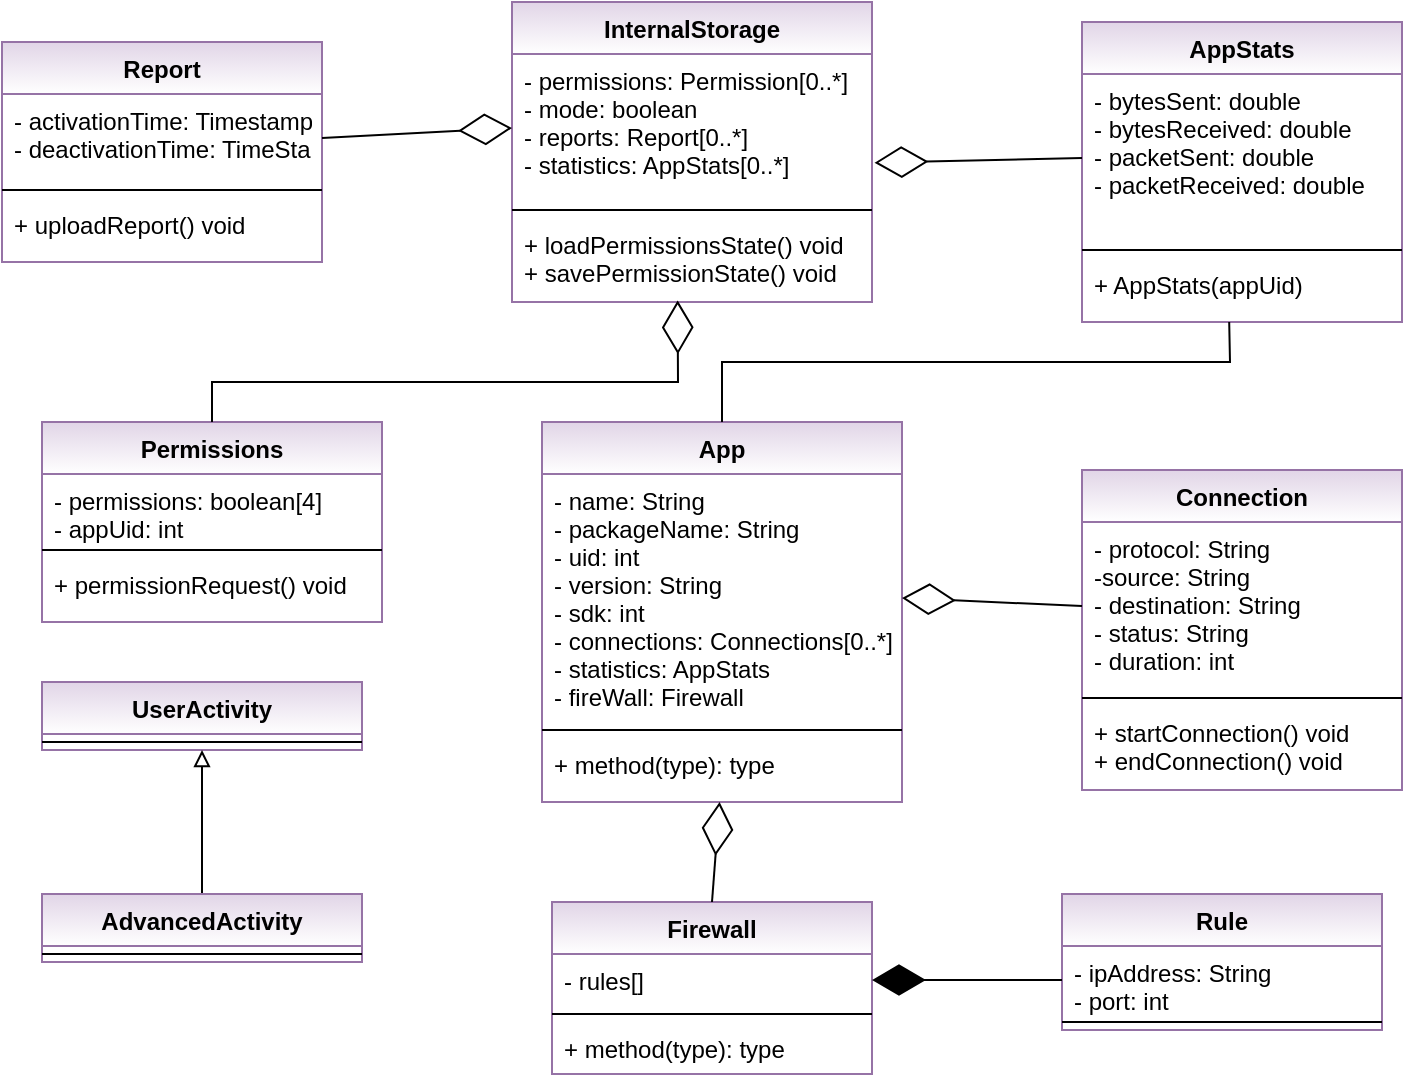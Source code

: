 <mxfile version="16.5.1" type="device"><diagram id="stcpBEtWdYNePiBpVKwu" name="Page-1"><mxGraphModel dx="1038" dy="649" grid="1" gridSize="10" guides="1" tooltips="1" connect="1" arrows="1" fold="1" page="1" pageScale="1" pageWidth="850" pageHeight="1100" math="0" shadow="0"><root><mxCell id="0"/><mxCell id="1" parent="0"/><mxCell id="cpwiZypdiZFycxH0fESE-9" value="UserActivity" style="swimlane;fontStyle=1;align=center;verticalAlign=top;childLayout=stackLayout;horizontal=1;startSize=26;horizontalStack=0;resizeParent=1;resizeParentMax=0;resizeLast=0;collapsible=1;marginBottom=0;fillColor=#e1d5e7;strokeColor=#9673a6;gradientColor=#ffffff;" parent="1" vertex="1"><mxGeometry x="80" y="390" width="160" height="34" as="geometry"/></mxCell><mxCell id="cpwiZypdiZFycxH0fESE-11" value="" style="line;strokeWidth=1;fillColor=none;align=left;verticalAlign=middle;spacingTop=-1;spacingLeft=3;spacingRight=3;rotatable=0;labelPosition=right;points=[];portConstraint=eastwest;" parent="cpwiZypdiZFycxH0fESE-9" vertex="1"><mxGeometry y="26" width="160" height="8" as="geometry"/></mxCell><mxCell id="cpwiZypdiZFycxH0fESE-13" value="AppStats" style="swimlane;fontStyle=1;align=center;verticalAlign=top;childLayout=stackLayout;horizontal=1;startSize=26;horizontalStack=0;resizeParent=1;resizeParentMax=0;resizeLast=0;collapsible=1;marginBottom=0;fillColor=#e1d5e7;strokeColor=#9673a6;gradientColor=#ffffff;" parent="1" vertex="1"><mxGeometry x="600" y="60" width="160" height="150" as="geometry"/></mxCell><mxCell id="cpwiZypdiZFycxH0fESE-14" value="- bytesSent: double&#10;- bytesReceived: double&#10;- packetSent: double&#10;- packetReceived: double" style="text;strokeColor=none;fillColor=none;align=left;verticalAlign=top;spacingLeft=4;spacingRight=4;overflow=hidden;rotatable=0;points=[[0,0.5],[1,0.5]];portConstraint=eastwest;" parent="cpwiZypdiZFycxH0fESE-13" vertex="1"><mxGeometry y="26" width="160" height="84" as="geometry"/></mxCell><mxCell id="cpwiZypdiZFycxH0fESE-15" value="" style="line;strokeWidth=1;fillColor=none;align=left;verticalAlign=middle;spacingTop=-1;spacingLeft=3;spacingRight=3;rotatable=0;labelPosition=right;points=[];portConstraint=eastwest;" parent="cpwiZypdiZFycxH0fESE-13" vertex="1"><mxGeometry y="110" width="160" height="8" as="geometry"/></mxCell><mxCell id="cpwiZypdiZFycxH0fESE-16" value="+ AppStats(appUid) " style="text;strokeColor=none;fillColor=none;align=left;verticalAlign=top;spacingLeft=4;spacingRight=4;overflow=hidden;rotatable=0;points=[[0,0.5],[1,0.5]];portConstraint=eastwest;" parent="cpwiZypdiZFycxH0fESE-13" vertex="1"><mxGeometry y="118" width="160" height="32" as="geometry"/></mxCell><mxCell id="cpwiZypdiZFycxH0fESE-17" value="Firewall" style="swimlane;fontStyle=1;align=center;verticalAlign=top;childLayout=stackLayout;horizontal=1;startSize=26;horizontalStack=0;resizeParent=1;resizeParentMax=0;resizeLast=0;collapsible=1;marginBottom=0;fillColor=#e1d5e7;strokeColor=#9673a6;gradientColor=#ffffff;" parent="1" vertex="1"><mxGeometry x="335" y="500" width="160" height="86" as="geometry"/></mxCell><mxCell id="cpwiZypdiZFycxH0fESE-18" value="- rules[]" style="text;strokeColor=none;fillColor=none;align=left;verticalAlign=top;spacingLeft=4;spacingRight=4;overflow=hidden;rotatable=0;points=[[0,0.5],[1,0.5]];portConstraint=eastwest;" parent="cpwiZypdiZFycxH0fESE-17" vertex="1"><mxGeometry y="26" width="160" height="26" as="geometry"/></mxCell><mxCell id="cpwiZypdiZFycxH0fESE-19" value="" style="line;strokeWidth=1;fillColor=none;align=left;verticalAlign=middle;spacingTop=-1;spacingLeft=3;spacingRight=3;rotatable=0;labelPosition=right;points=[];portConstraint=eastwest;" parent="cpwiZypdiZFycxH0fESE-17" vertex="1"><mxGeometry y="52" width="160" height="8" as="geometry"/></mxCell><mxCell id="cpwiZypdiZFycxH0fESE-20" value="+ method(type): type" style="text;strokeColor=none;fillColor=none;align=left;verticalAlign=top;spacingLeft=4;spacingRight=4;overflow=hidden;rotatable=0;points=[[0,0.5],[1,0.5]];portConstraint=eastwest;" parent="cpwiZypdiZFycxH0fESE-17" vertex="1"><mxGeometry y="60" width="160" height="26" as="geometry"/></mxCell><mxCell id="cpwiZypdiZFycxH0fESE-33" value="Report" style="swimlane;fontStyle=1;align=center;verticalAlign=top;childLayout=stackLayout;horizontal=1;startSize=26;horizontalStack=0;resizeParent=1;resizeParentMax=0;resizeLast=0;collapsible=1;marginBottom=0;fillColor=#e1d5e7;strokeColor=#9673a6;gradientColor=#ffffff;" parent="1" vertex="1"><mxGeometry x="60" y="70" width="160" height="110" as="geometry"/></mxCell><mxCell id="cpwiZypdiZFycxH0fESE-34" value="- activationTime: Timestamp&#10;- deactivationTime: TimeStamp" style="text;strokeColor=none;fillColor=none;align=left;verticalAlign=top;spacingLeft=4;spacingRight=4;overflow=hidden;rotatable=0;points=[[0,0.5],[1,0.5]];portConstraint=eastwest;" parent="cpwiZypdiZFycxH0fESE-33" vertex="1"><mxGeometry y="26" width="160" height="44" as="geometry"/></mxCell><mxCell id="cpwiZypdiZFycxH0fESE-35" value="" style="line;strokeWidth=1;fillColor=none;align=left;verticalAlign=middle;spacingTop=-1;spacingLeft=3;spacingRight=3;rotatable=0;labelPosition=right;points=[];portConstraint=eastwest;" parent="cpwiZypdiZFycxH0fESE-33" vertex="1"><mxGeometry y="70" width="160" height="8" as="geometry"/></mxCell><mxCell id="cpwiZypdiZFycxH0fESE-36" value="+ uploadReport() void" style="text;strokeColor=none;fillColor=none;align=left;verticalAlign=top;spacingLeft=4;spacingRight=4;overflow=hidden;rotatable=0;points=[[0,0.5],[1,0.5]];portConstraint=eastwest;" parent="cpwiZypdiZFycxH0fESE-33" vertex="1"><mxGeometry y="78" width="160" height="32" as="geometry"/></mxCell><mxCell id="cpwiZypdiZFycxH0fESE-54" value="Connection" style="swimlane;fontStyle=1;align=center;verticalAlign=top;childLayout=stackLayout;horizontal=1;startSize=26;horizontalStack=0;resizeParent=1;resizeParentMax=0;resizeLast=0;collapsible=1;marginBottom=0;fillColor=#e1d5e7;strokeColor=#9673a6;gradientColor=#ffffff;" parent="1" vertex="1"><mxGeometry x="600" y="284" width="160" height="160" as="geometry"/></mxCell><mxCell id="cpwiZypdiZFycxH0fESE-55" value="- protocol: String&#10;-source: String&#10;- destination: String&#10;- status: String&#10;- duration: int" style="text;strokeColor=none;fillColor=none;align=left;verticalAlign=top;spacingLeft=4;spacingRight=4;overflow=hidden;rotatable=0;points=[[0,0.5],[1,0.5]];portConstraint=eastwest;" parent="cpwiZypdiZFycxH0fESE-54" vertex="1"><mxGeometry y="26" width="160" height="84" as="geometry"/></mxCell><mxCell id="cpwiZypdiZFycxH0fESE-56" value="" style="line;strokeWidth=1;fillColor=none;align=left;verticalAlign=middle;spacingTop=-1;spacingLeft=3;spacingRight=3;rotatable=0;labelPosition=right;points=[];portConstraint=eastwest;" parent="cpwiZypdiZFycxH0fESE-54" vertex="1"><mxGeometry y="110" width="160" height="8" as="geometry"/></mxCell><mxCell id="cpwiZypdiZFycxH0fESE-57" value="+ startConnection() void&#10;+ endConnection() void" style="text;strokeColor=none;fillColor=none;align=left;verticalAlign=top;spacingLeft=4;spacingRight=4;overflow=hidden;rotatable=0;points=[[0,0.5],[1,0.5]];portConstraint=eastwest;" parent="cpwiZypdiZFycxH0fESE-54" vertex="1"><mxGeometry y="118" width="160" height="42" as="geometry"/></mxCell><mxCell id="cpwiZypdiZFycxH0fESE-58" value="Permissions" style="swimlane;fontStyle=1;align=center;verticalAlign=top;childLayout=stackLayout;horizontal=1;startSize=26;horizontalStack=0;resizeParent=1;resizeParentMax=0;resizeLast=0;collapsible=1;marginBottom=0;fillColor=#e1d5e7;strokeColor=#9673a6;gradientColor=#ffffff;" parent="1" vertex="1"><mxGeometry x="80" y="260" width="170" height="100" as="geometry"/></mxCell><mxCell id="cpwiZypdiZFycxH0fESE-59" value="- permissions: boolean[4]&#10;- appUid: int" style="text;strokeColor=none;fillColor=none;align=left;verticalAlign=top;spacingLeft=4;spacingRight=4;overflow=hidden;rotatable=0;points=[[0,0.5],[1,0.5]];portConstraint=eastwest;" parent="cpwiZypdiZFycxH0fESE-58" vertex="1"><mxGeometry y="26" width="170" height="34" as="geometry"/></mxCell><mxCell id="cpwiZypdiZFycxH0fESE-60" value="" style="line;strokeWidth=1;fillColor=none;align=left;verticalAlign=middle;spacingTop=-1;spacingLeft=3;spacingRight=3;rotatable=0;labelPosition=right;points=[];portConstraint=eastwest;" parent="cpwiZypdiZFycxH0fESE-58" vertex="1"><mxGeometry y="60" width="170" height="8" as="geometry"/></mxCell><mxCell id="cpwiZypdiZFycxH0fESE-61" value="+ permissionRequest() void&#10;" style="text;strokeColor=none;fillColor=none;align=left;verticalAlign=top;spacingLeft=4;spacingRight=4;overflow=hidden;rotatable=0;points=[[0,0.5],[1,0.5]];portConstraint=eastwest;" parent="cpwiZypdiZFycxH0fESE-58" vertex="1"><mxGeometry y="68" width="170" height="32" as="geometry"/></mxCell><mxCell id="cpwiZypdiZFycxH0fESE-65" value="App" style="swimlane;fontStyle=1;align=center;verticalAlign=top;childLayout=stackLayout;horizontal=1;startSize=26;horizontalStack=0;resizeParent=1;resizeParentMax=0;resizeLast=0;collapsible=1;marginBottom=0;fillColor=#e1d5e7;strokeColor=#9673a6;gradientColor=#ffffff;" parent="1" vertex="1"><mxGeometry x="330" y="260" width="180" height="190" as="geometry"/></mxCell><mxCell id="cpwiZypdiZFycxH0fESE-66" value="- name: String&#10;- packageName: String&#10;- uid: int&#10;- version: String&#10;- sdk: int&#10;- connections: Connections[0..*]&#10;- statistics: AppStats&#10;- fireWall: Firewall " style="text;strokeColor=none;fillColor=none;align=left;verticalAlign=top;spacingLeft=4;spacingRight=4;overflow=hidden;rotatable=0;points=[[0,0.5],[1,0.5]];portConstraint=eastwest;" parent="cpwiZypdiZFycxH0fESE-65" vertex="1"><mxGeometry y="26" width="180" height="124" as="geometry"/></mxCell><mxCell id="cpwiZypdiZFycxH0fESE-67" value="" style="line;strokeWidth=1;fillColor=none;align=left;verticalAlign=middle;spacingTop=-1;spacingLeft=3;spacingRight=3;rotatable=0;labelPosition=right;points=[];portConstraint=eastwest;" parent="cpwiZypdiZFycxH0fESE-65" vertex="1"><mxGeometry y="150" width="180" height="8" as="geometry"/></mxCell><mxCell id="cpwiZypdiZFycxH0fESE-68" value="+ method(type): type" style="text;strokeColor=none;fillColor=none;align=left;verticalAlign=top;spacingLeft=4;spacingRight=4;overflow=hidden;rotatable=0;points=[[0,0.5],[1,0.5]];portConstraint=eastwest;" parent="cpwiZypdiZFycxH0fESE-65" vertex="1"><mxGeometry y="158" width="180" height="32" as="geometry"/></mxCell><mxCell id="cpwiZypdiZFycxH0fESE-69" value="InternalStorage" style="swimlane;fontStyle=1;align=center;verticalAlign=top;childLayout=stackLayout;horizontal=1;startSize=26;horizontalStack=0;resizeParent=1;resizeParentMax=0;resizeLast=0;collapsible=1;marginBottom=0;fillColor=#e1d5e7;strokeColor=#9673a6;gradientColor=#ffffff;" parent="1" vertex="1"><mxGeometry x="315" y="50" width="180" height="150" as="geometry"/></mxCell><mxCell id="cpwiZypdiZFycxH0fESE-70" value="- permissions: Permission[0..*]&#10;- mode: boolean&#10;- reports: Report[0..*]&#10;- statistics: AppStats[0..*]" style="text;strokeColor=none;fillColor=none;align=left;verticalAlign=top;spacingLeft=4;spacingRight=4;overflow=hidden;rotatable=0;points=[[0,0.5],[1,0.5]];portConstraint=eastwest;" parent="cpwiZypdiZFycxH0fESE-69" vertex="1"><mxGeometry y="26" width="180" height="74" as="geometry"/></mxCell><mxCell id="cpwiZypdiZFycxH0fESE-71" value="" style="line;strokeWidth=1;fillColor=none;align=left;verticalAlign=middle;spacingTop=-1;spacingLeft=3;spacingRight=3;rotatable=0;labelPosition=right;points=[];portConstraint=eastwest;" parent="cpwiZypdiZFycxH0fESE-69" vertex="1"><mxGeometry y="100" width="180" height="8" as="geometry"/></mxCell><mxCell id="cpwiZypdiZFycxH0fESE-72" value="+ loadPermissionsState() void&#10;+ savePermissionState() void" style="text;strokeColor=none;fillColor=none;align=left;verticalAlign=top;spacingLeft=4;spacingRight=4;overflow=hidden;rotatable=0;points=[[0,0.5],[1,0.5]];portConstraint=eastwest;" parent="cpwiZypdiZFycxH0fESE-69" vertex="1"><mxGeometry y="108" width="180" height="42" as="geometry"/></mxCell><mxCell id="0WoeO5qzuKXxORLA3TXB-2" value="Rule" style="swimlane;fontStyle=1;align=center;verticalAlign=top;childLayout=stackLayout;horizontal=1;startSize=26;horizontalStack=0;resizeParent=1;resizeParentMax=0;resizeLast=0;collapsible=1;marginBottom=0;fillColor=#e1d5e7;strokeColor=#9673a6;gradientColor=#ffffff;" vertex="1" parent="1"><mxGeometry x="590" y="496" width="160" height="68" as="geometry"/></mxCell><mxCell id="0WoeO5qzuKXxORLA3TXB-3" value="- ipAddress: String&#10;- port: int" style="text;strokeColor=none;fillColor=none;align=left;verticalAlign=top;spacingLeft=4;spacingRight=4;overflow=hidden;rotatable=0;points=[[0,0.5],[1,0.5]];portConstraint=eastwest;" vertex="1" parent="0WoeO5qzuKXxORLA3TXB-2"><mxGeometry y="26" width="160" height="34" as="geometry"/></mxCell><mxCell id="0WoeO5qzuKXxORLA3TXB-4" value="" style="line;strokeWidth=1;fillColor=none;align=left;verticalAlign=middle;spacingTop=-1;spacingLeft=3;spacingRight=3;rotatable=0;labelPosition=right;points=[];portConstraint=eastwest;" vertex="1" parent="0WoeO5qzuKXxORLA3TXB-2"><mxGeometry y="60" width="160" height="8" as="geometry"/></mxCell><mxCell id="0WoeO5qzuKXxORLA3TXB-26" value="" style="edgeStyle=orthogonalEdgeStyle;rounded=0;orthogonalLoop=1;jettySize=auto;html=1;entryX=0.5;entryY=1;entryDx=0;entryDy=0;endArrow=block;endFill=0;strokeWidth=1;" edge="1" parent="1" source="0WoeO5qzuKXxORLA3TXB-6" target="cpwiZypdiZFycxH0fESE-9"><mxGeometry relative="1" as="geometry"/></mxCell><mxCell id="0WoeO5qzuKXxORLA3TXB-6" value="AdvancedActivity" style="swimlane;fontStyle=1;align=center;verticalAlign=top;childLayout=stackLayout;horizontal=1;startSize=26;horizontalStack=0;resizeParent=1;resizeParentMax=0;resizeLast=0;collapsible=1;marginBottom=0;fillColor=#e1d5e7;strokeColor=#9673a6;gradientColor=#ffffff;" vertex="1" parent="1"><mxGeometry x="80" y="496" width="160" height="34" as="geometry"/></mxCell><mxCell id="0WoeO5qzuKXxORLA3TXB-8" value="" style="line;strokeWidth=1;fillColor=none;align=left;verticalAlign=middle;spacingTop=-1;spacingLeft=3;spacingRight=3;rotatable=0;labelPosition=right;points=[];portConstraint=eastwest;" vertex="1" parent="0WoeO5qzuKXxORLA3TXB-6"><mxGeometry y="26" width="160" height="8" as="geometry"/></mxCell><mxCell id="0WoeO5qzuKXxORLA3TXB-11" value="" style="endArrow=diamondThin;endFill=1;endSize=24;html=1;rounded=0;exitX=0;exitY=0.5;exitDx=0;exitDy=0;entryX=1;entryY=0.5;entryDx=0;entryDy=0;" edge="1" parent="1" source="0WoeO5qzuKXxORLA3TXB-3" target="cpwiZypdiZFycxH0fESE-18"><mxGeometry width="160" relative="1" as="geometry"><mxPoint x="340" y="180" as="sourcePoint"/><mxPoint x="710" y="230" as="targetPoint"/></mxGeometry></mxCell><mxCell id="0WoeO5qzuKXxORLA3TXB-13" value="" style="endArrow=diamondThin;endFill=0;endSize=24;html=1;rounded=0;exitX=0.5;exitY=0;exitDx=0;exitDy=0;" edge="1" parent="1" source="cpwiZypdiZFycxH0fESE-17" target="cpwiZypdiZFycxH0fESE-68"><mxGeometry width="160" relative="1" as="geometry"><mxPoint x="340" y="230" as="sourcePoint"/><mxPoint x="500" y="230" as="targetPoint"/></mxGeometry></mxCell><mxCell id="0WoeO5qzuKXxORLA3TXB-17" value="" style="endArrow=none;html=1;rounded=0;exitX=0.46;exitY=1;exitDx=0;exitDy=0;exitPerimeter=0;entryX=0.5;entryY=0;entryDx=0;entryDy=0;" edge="1" parent="1" source="cpwiZypdiZFycxH0fESE-16" target="cpwiZypdiZFycxH0fESE-65"><mxGeometry width="50" height="50" relative="1" as="geometry"><mxPoint x="390" y="210" as="sourcePoint"/><mxPoint x="330" y="170" as="targetPoint"/><Array as="points"><mxPoint x="674" y="230"/><mxPoint x="420" y="230"/></Array></mxGeometry></mxCell><mxCell id="0WoeO5qzuKXxORLA3TXB-18" value="" style="endArrow=diamondThin;endFill=0;endSize=24;html=1;rounded=0;entryX=0.46;entryY=0.981;entryDx=0;entryDy=0;exitX=0.5;exitY=0;exitDx=0;exitDy=0;entryPerimeter=0;" edge="1" parent="1" source="cpwiZypdiZFycxH0fESE-58" target="cpwiZypdiZFycxH0fESE-72"><mxGeometry width="160" relative="1" as="geometry"><mxPoint x="415.48" y="23.996" as="sourcePoint"/><mxPoint x="295" y="30" as="targetPoint"/><Array as="points"><mxPoint x="165" y="240"/><mxPoint x="398" y="240"/></Array></mxGeometry></mxCell><mxCell id="0WoeO5qzuKXxORLA3TXB-19" value="" style="endArrow=diamondThin;endFill=0;endSize=24;html=1;rounded=0;entryX=1;entryY=0.5;entryDx=0;entryDy=0;exitX=0;exitY=0.5;exitDx=0;exitDy=0;" edge="1" parent="1" source="cpwiZypdiZFycxH0fESE-55" target="cpwiZypdiZFycxH0fESE-66"><mxGeometry width="160" relative="1" as="geometry"><mxPoint x="640.48" y="181.996" as="sourcePoint"/><mxPoint x="520" y="188" as="targetPoint"/></mxGeometry></mxCell><mxCell id="0WoeO5qzuKXxORLA3TXB-20" value="" style="endArrow=diamondThin;endFill=0;endSize=24;html=1;rounded=0;entryX=0;entryY=0.5;entryDx=0;entryDy=0;exitX=1;exitY=0.5;exitDx=0;exitDy=0;" edge="1" parent="1" source="cpwiZypdiZFycxH0fESE-34" target="cpwiZypdiZFycxH0fESE-70"><mxGeometry width="160" relative="1" as="geometry"><mxPoint x="640.48" y="181.996" as="sourcePoint"/><mxPoint x="520" y="188" as="targetPoint"/></mxGeometry></mxCell><mxCell id="0WoeO5qzuKXxORLA3TXB-23" value="" style="endArrow=diamondThin;endFill=0;endSize=24;html=1;rounded=0;entryX=1.007;entryY=0.735;entryDx=0;entryDy=0;exitX=0;exitY=0.5;exitDx=0;exitDy=0;entryPerimeter=0;" edge="1" parent="1" source="cpwiZypdiZFycxH0fESE-14" target="cpwiZypdiZFycxH0fESE-70"><mxGeometry width="160" relative="1" as="geometry"><mxPoint x="240" y="53" as="sourcePoint"/><mxPoint x="350" y="-47" as="targetPoint"/></mxGeometry></mxCell></root></mxGraphModel></diagram></mxfile>